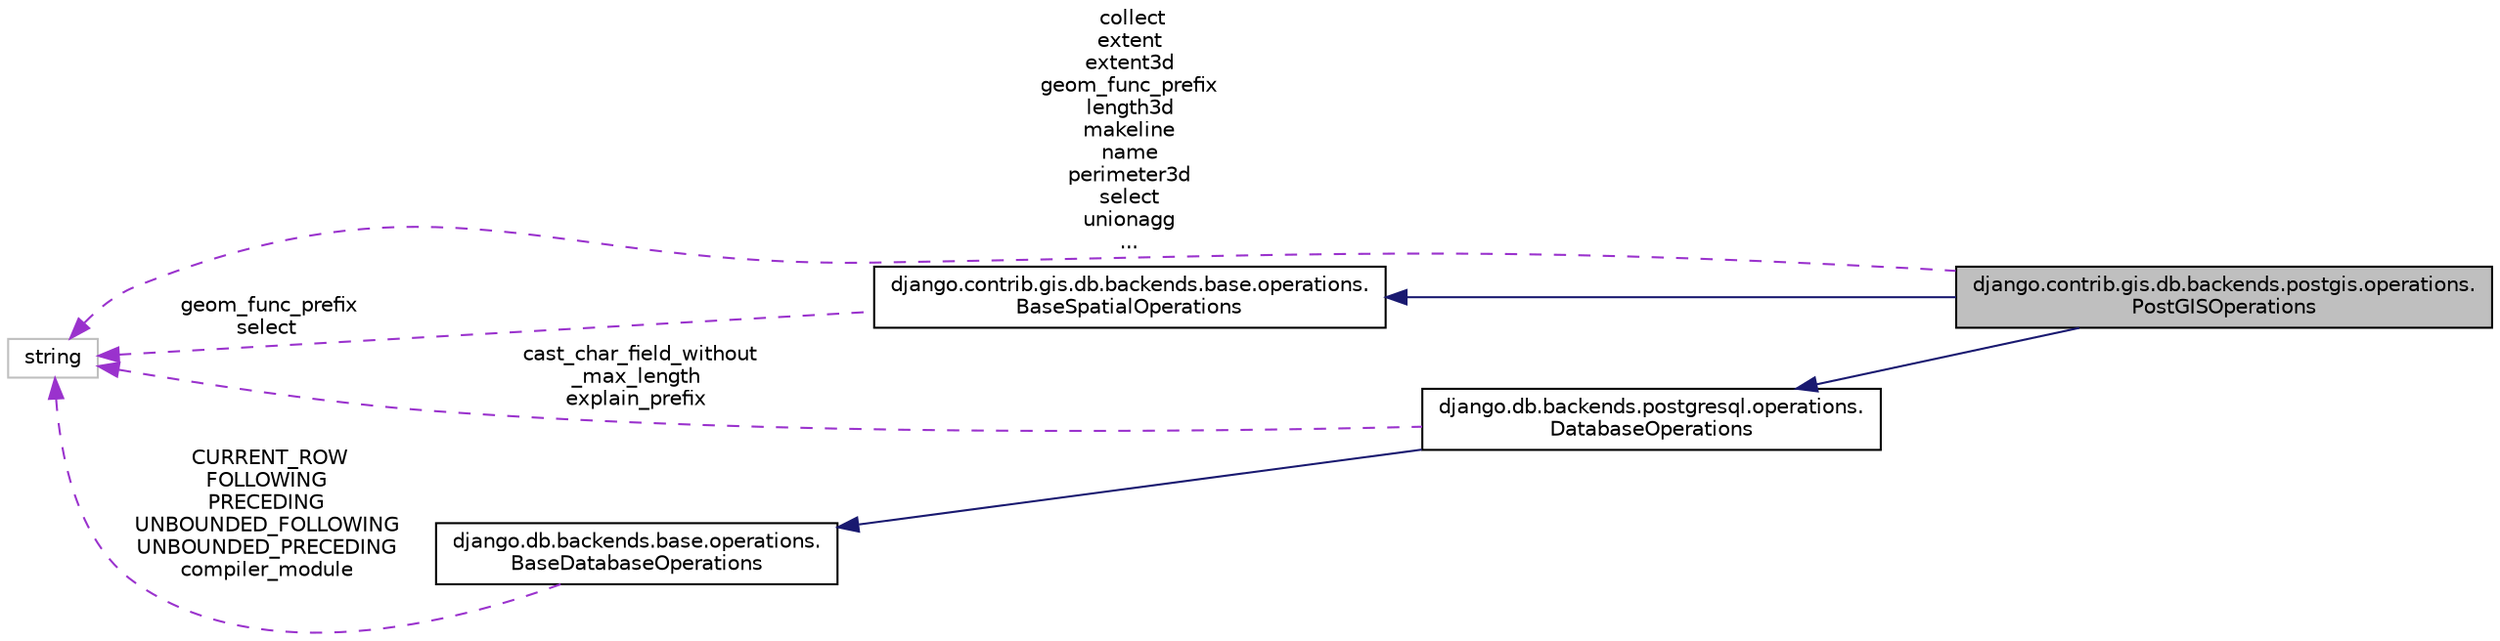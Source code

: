 digraph "django.contrib.gis.db.backends.postgis.operations.PostGISOperations"
{
 // LATEX_PDF_SIZE
  edge [fontname="Helvetica",fontsize="10",labelfontname="Helvetica",labelfontsize="10"];
  node [fontname="Helvetica",fontsize="10",shape=record];
  rankdir="LR";
  Node1 [label="django.contrib.gis.db.backends.postgis.operations.\lPostGISOperations",height=0.2,width=0.4,color="black", fillcolor="grey75", style="filled", fontcolor="black",tooltip=" "];
  Node2 -> Node1 [dir="back",color="midnightblue",fontsize="10",style="solid",fontname="Helvetica"];
  Node2 [label="django.contrib.gis.db.backends.base.operations.\lBaseSpatialOperations",height=0.2,width=0.4,color="black", fillcolor="white", style="filled",URL="$classdjango_1_1contrib_1_1gis_1_1db_1_1backends_1_1base_1_1operations_1_1_base_spatial_operations.html",tooltip=" "];
  Node3 -> Node2 [dir="back",color="darkorchid3",fontsize="10",style="dashed",label=" geom_func_prefix\nselect" ,fontname="Helvetica"];
  Node3 [label="string",height=0.2,width=0.4,color="grey75", fillcolor="white", style="filled",tooltip=" "];
  Node4 -> Node1 [dir="back",color="midnightblue",fontsize="10",style="solid",fontname="Helvetica"];
  Node4 [label="django.db.backends.postgresql.operations.\lDatabaseOperations",height=0.2,width=0.4,color="black", fillcolor="white", style="filled",URL="$classdjango_1_1db_1_1backends_1_1postgresql_1_1operations_1_1_database_operations.html",tooltip=" "];
  Node5 -> Node4 [dir="back",color="midnightblue",fontsize="10",style="solid",fontname="Helvetica"];
  Node5 [label="django.db.backends.base.operations.\lBaseDatabaseOperations",height=0.2,width=0.4,color="black", fillcolor="white", style="filled",URL="$classdjango_1_1db_1_1backends_1_1base_1_1operations_1_1_base_database_operations.html",tooltip=" "];
  Node3 -> Node5 [dir="back",color="darkorchid3",fontsize="10",style="dashed",label=" CURRENT_ROW\nFOLLOWING\nPRECEDING\nUNBOUNDED_FOLLOWING\nUNBOUNDED_PRECEDING\ncompiler_module" ,fontname="Helvetica"];
  Node3 -> Node4 [dir="back",color="darkorchid3",fontsize="10",style="dashed",label=" cast_char_field_without\l_max_length\nexplain_prefix" ,fontname="Helvetica"];
  Node3 -> Node1 [dir="back",color="darkorchid3",fontsize="10",style="dashed",label=" collect\nextent\nextent3d\ngeom_func_prefix\nlength3d\nmakeline\nname\nperimeter3d\nselect\nunionagg\n..." ,fontname="Helvetica"];
}
